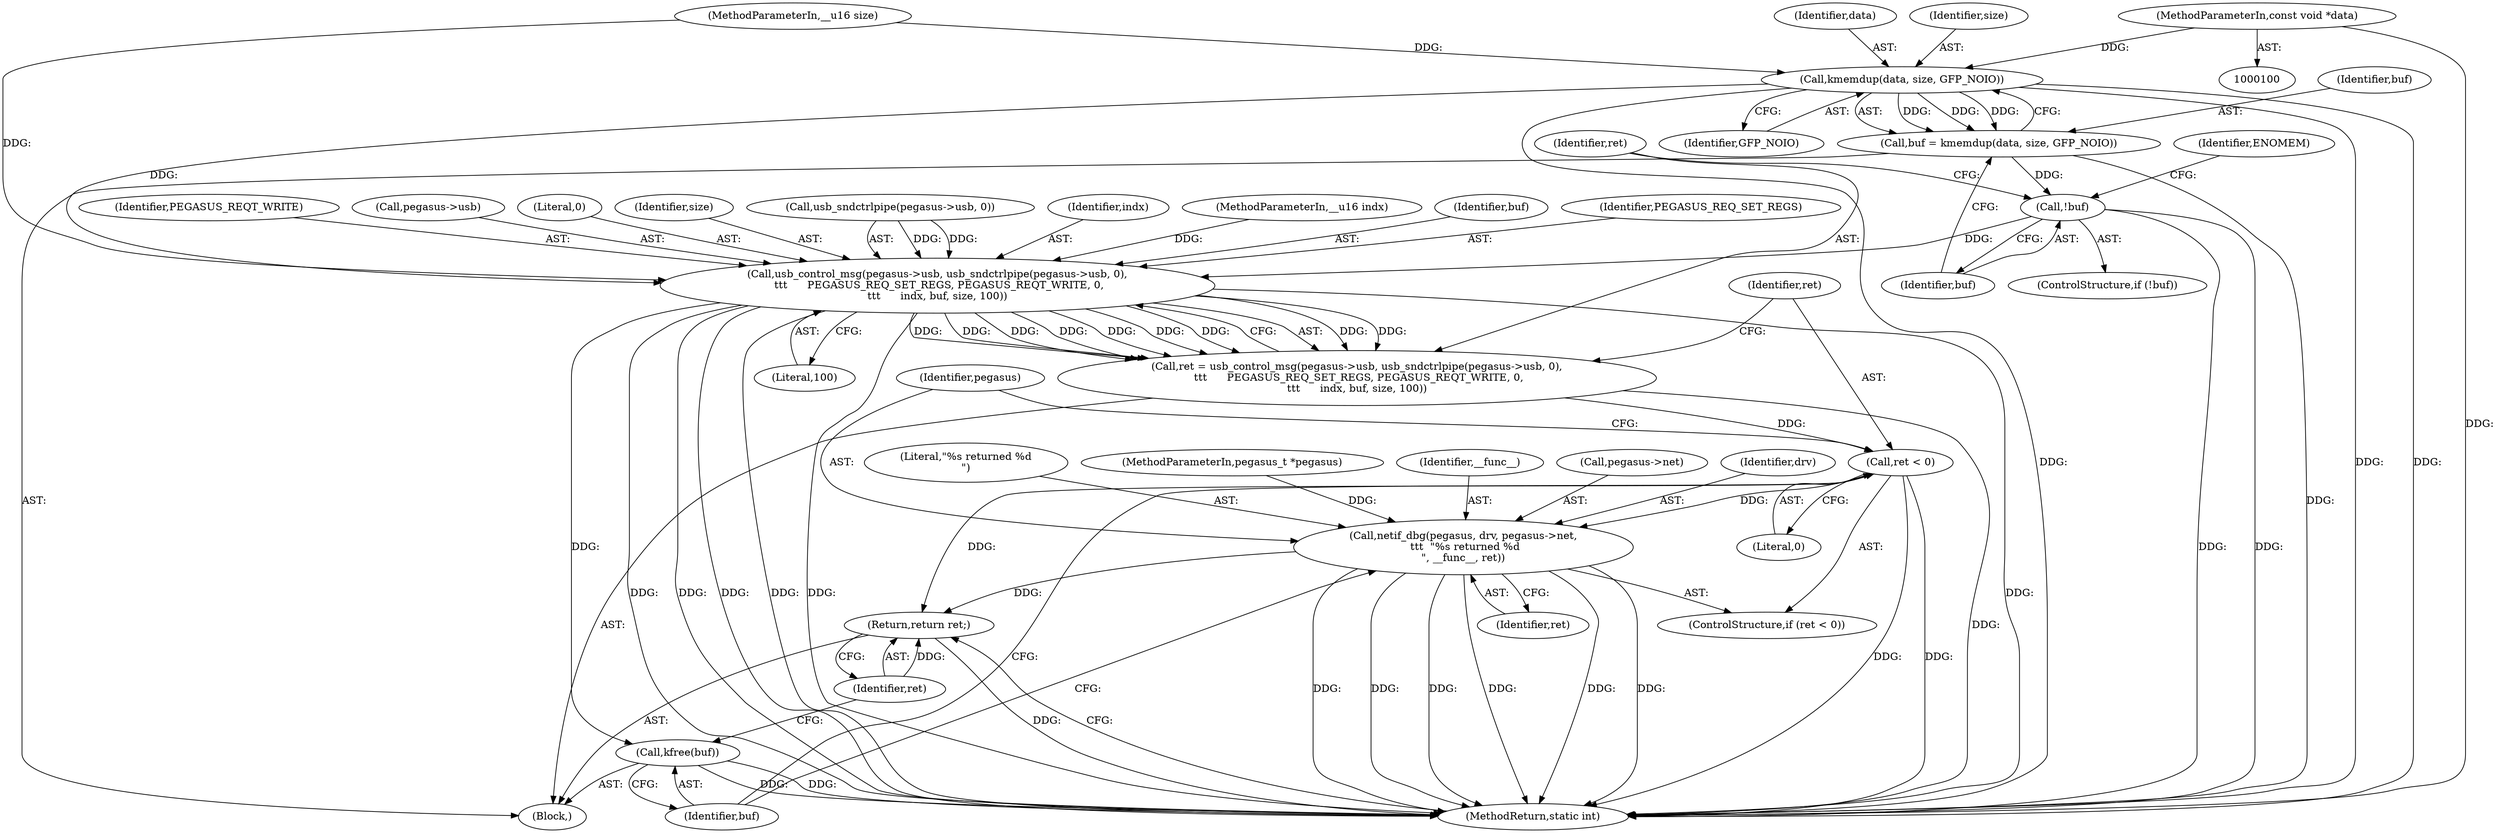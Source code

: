 digraph "0_linux_5593523f968bc86d42a035c6df47d5e0979b5ace_1@pointer" {
"1000104" [label="(MethodParameterIn,const void *data)"];
"1000110" [label="(Call,kmemdup(data, size, GFP_NOIO))"];
"1000108" [label="(Call,buf = kmemdup(data, size, GFP_NOIO))"];
"1000115" [label="(Call,!buf)"];
"1000122" [label="(Call,usb_control_msg(pegasus->usb, usb_sndctrlpipe(pegasus->usb, 0),\n \t\t\t      PEGASUS_REQ_SET_REGS, PEGASUS_REQT_WRITE, 0,\n\t\t\t      indx, buf, size, 100))"];
"1000120" [label="(Call,ret = usb_control_msg(pegasus->usb, usb_sndctrlpipe(pegasus->usb, 0),\n \t\t\t      PEGASUS_REQ_SET_REGS, PEGASUS_REQT_WRITE, 0,\n\t\t\t      indx, buf, size, 100))"];
"1000139" [label="(Call,ret < 0)"];
"1000142" [label="(Call,netif_dbg(pegasus, drv, pegasus->net,\n \t\t\t  \"%s returned %d\n\", __func__, ret))"];
"1000153" [label="(Return,return ret;)"];
"1000151" [label="(Call,kfree(buf))"];
"1000154" [label="(Identifier,ret)"];
"1000135" [label="(Identifier,buf)"];
"1000142" [label="(Call,netif_dbg(pegasus, drv, pegasus->net,\n \t\t\t  \"%s returned %d\n\", __func__, ret))"];
"1000148" [label="(Literal,\"%s returned %d\n\")"];
"1000101" [label="(MethodParameterIn,pegasus_t *pegasus)"];
"1000138" [label="(ControlStructure,if (ret < 0))"];
"1000110" [label="(Call,kmemdup(data, size, GFP_NOIO))"];
"1000112" [label="(Identifier,size)"];
"1000119" [label="(Identifier,ENOMEM)"];
"1000149" [label="(Identifier,__func__)"];
"1000109" [label="(Identifier,buf)"];
"1000155" [label="(MethodReturn,static int)"];
"1000122" [label="(Call,usb_control_msg(pegasus->usb, usb_sndctrlpipe(pegasus->usb, 0),\n \t\t\t      PEGASUS_REQ_SET_REGS, PEGASUS_REQT_WRITE, 0,\n\t\t\t      indx, buf, size, 100))"];
"1000113" [label="(Identifier,GFP_NOIO)"];
"1000120" [label="(Call,ret = usb_control_msg(pegasus->usb, usb_sndctrlpipe(pegasus->usb, 0),\n \t\t\t      PEGASUS_REQ_SET_REGS, PEGASUS_REQT_WRITE, 0,\n\t\t\t      indx, buf, size, 100))"];
"1000139" [label="(Call,ret < 0)"];
"1000108" [label="(Call,buf = kmemdup(data, size, GFP_NOIO))"];
"1000152" [label="(Identifier,buf)"];
"1000140" [label="(Identifier,ret)"];
"1000145" [label="(Call,pegasus->net)"];
"1000151" [label="(Call,kfree(buf))"];
"1000104" [label="(MethodParameterIn,const void *data)"];
"1000131" [label="(Identifier,PEGASUS_REQ_SET_REGS)"];
"1000153" [label="(Return,return ret;)"];
"1000144" [label="(Identifier,drv)"];
"1000143" [label="(Identifier,pegasus)"];
"1000150" [label="(Identifier,ret)"];
"1000116" [label="(Identifier,buf)"];
"1000137" [label="(Literal,100)"];
"1000132" [label="(Identifier,PEGASUS_REQT_WRITE)"];
"1000115" [label="(Call,!buf)"];
"1000141" [label="(Literal,0)"];
"1000121" [label="(Identifier,ret)"];
"1000114" [label="(ControlStructure,if (!buf))"];
"1000105" [label="(Block,)"];
"1000123" [label="(Call,pegasus->usb)"];
"1000133" [label="(Literal,0)"];
"1000103" [label="(MethodParameterIn,__u16 size)"];
"1000136" [label="(Identifier,size)"];
"1000126" [label="(Call,usb_sndctrlpipe(pegasus->usb, 0))"];
"1000134" [label="(Identifier,indx)"];
"1000102" [label="(MethodParameterIn,__u16 indx)"];
"1000111" [label="(Identifier,data)"];
"1000104" -> "1000100"  [label="AST: "];
"1000104" -> "1000155"  [label="DDG: "];
"1000104" -> "1000110"  [label="DDG: "];
"1000110" -> "1000108"  [label="AST: "];
"1000110" -> "1000113"  [label="CFG: "];
"1000111" -> "1000110"  [label="AST: "];
"1000112" -> "1000110"  [label="AST: "];
"1000113" -> "1000110"  [label="AST: "];
"1000108" -> "1000110"  [label="CFG: "];
"1000110" -> "1000155"  [label="DDG: "];
"1000110" -> "1000155"  [label="DDG: "];
"1000110" -> "1000155"  [label="DDG: "];
"1000110" -> "1000108"  [label="DDG: "];
"1000110" -> "1000108"  [label="DDG: "];
"1000110" -> "1000108"  [label="DDG: "];
"1000103" -> "1000110"  [label="DDG: "];
"1000110" -> "1000122"  [label="DDG: "];
"1000108" -> "1000105"  [label="AST: "];
"1000109" -> "1000108"  [label="AST: "];
"1000116" -> "1000108"  [label="CFG: "];
"1000108" -> "1000155"  [label="DDG: "];
"1000108" -> "1000115"  [label="DDG: "];
"1000115" -> "1000114"  [label="AST: "];
"1000115" -> "1000116"  [label="CFG: "];
"1000116" -> "1000115"  [label="AST: "];
"1000119" -> "1000115"  [label="CFG: "];
"1000121" -> "1000115"  [label="CFG: "];
"1000115" -> "1000155"  [label="DDG: "];
"1000115" -> "1000155"  [label="DDG: "];
"1000115" -> "1000122"  [label="DDG: "];
"1000122" -> "1000120"  [label="AST: "];
"1000122" -> "1000137"  [label="CFG: "];
"1000123" -> "1000122"  [label="AST: "];
"1000126" -> "1000122"  [label="AST: "];
"1000131" -> "1000122"  [label="AST: "];
"1000132" -> "1000122"  [label="AST: "];
"1000133" -> "1000122"  [label="AST: "];
"1000134" -> "1000122"  [label="AST: "];
"1000135" -> "1000122"  [label="AST: "];
"1000136" -> "1000122"  [label="AST: "];
"1000137" -> "1000122"  [label="AST: "];
"1000120" -> "1000122"  [label="CFG: "];
"1000122" -> "1000155"  [label="DDG: "];
"1000122" -> "1000155"  [label="DDG: "];
"1000122" -> "1000155"  [label="DDG: "];
"1000122" -> "1000155"  [label="DDG: "];
"1000122" -> "1000155"  [label="DDG: "];
"1000122" -> "1000155"  [label="DDG: "];
"1000122" -> "1000120"  [label="DDG: "];
"1000122" -> "1000120"  [label="DDG: "];
"1000122" -> "1000120"  [label="DDG: "];
"1000122" -> "1000120"  [label="DDG: "];
"1000122" -> "1000120"  [label="DDG: "];
"1000122" -> "1000120"  [label="DDG: "];
"1000122" -> "1000120"  [label="DDG: "];
"1000122" -> "1000120"  [label="DDG: "];
"1000122" -> "1000120"  [label="DDG: "];
"1000126" -> "1000122"  [label="DDG: "];
"1000126" -> "1000122"  [label="DDG: "];
"1000102" -> "1000122"  [label="DDG: "];
"1000103" -> "1000122"  [label="DDG: "];
"1000122" -> "1000151"  [label="DDG: "];
"1000120" -> "1000105"  [label="AST: "];
"1000121" -> "1000120"  [label="AST: "];
"1000140" -> "1000120"  [label="CFG: "];
"1000120" -> "1000155"  [label="DDG: "];
"1000120" -> "1000139"  [label="DDG: "];
"1000139" -> "1000138"  [label="AST: "];
"1000139" -> "1000141"  [label="CFG: "];
"1000140" -> "1000139"  [label="AST: "];
"1000141" -> "1000139"  [label="AST: "];
"1000143" -> "1000139"  [label="CFG: "];
"1000152" -> "1000139"  [label="CFG: "];
"1000139" -> "1000155"  [label="DDG: "];
"1000139" -> "1000155"  [label="DDG: "];
"1000139" -> "1000142"  [label="DDG: "];
"1000139" -> "1000153"  [label="DDG: "];
"1000142" -> "1000138"  [label="AST: "];
"1000142" -> "1000150"  [label="CFG: "];
"1000143" -> "1000142"  [label="AST: "];
"1000144" -> "1000142"  [label="AST: "];
"1000145" -> "1000142"  [label="AST: "];
"1000148" -> "1000142"  [label="AST: "];
"1000149" -> "1000142"  [label="AST: "];
"1000150" -> "1000142"  [label="AST: "];
"1000152" -> "1000142"  [label="CFG: "];
"1000142" -> "1000155"  [label="DDG: "];
"1000142" -> "1000155"  [label="DDG: "];
"1000142" -> "1000155"  [label="DDG: "];
"1000142" -> "1000155"  [label="DDG: "];
"1000142" -> "1000155"  [label="DDG: "];
"1000142" -> "1000155"  [label="DDG: "];
"1000101" -> "1000142"  [label="DDG: "];
"1000142" -> "1000153"  [label="DDG: "];
"1000153" -> "1000105"  [label="AST: "];
"1000153" -> "1000154"  [label="CFG: "];
"1000154" -> "1000153"  [label="AST: "];
"1000155" -> "1000153"  [label="CFG: "];
"1000153" -> "1000155"  [label="DDG: "];
"1000154" -> "1000153"  [label="DDG: "];
"1000151" -> "1000105"  [label="AST: "];
"1000151" -> "1000152"  [label="CFG: "];
"1000152" -> "1000151"  [label="AST: "];
"1000154" -> "1000151"  [label="CFG: "];
"1000151" -> "1000155"  [label="DDG: "];
"1000151" -> "1000155"  [label="DDG: "];
}
